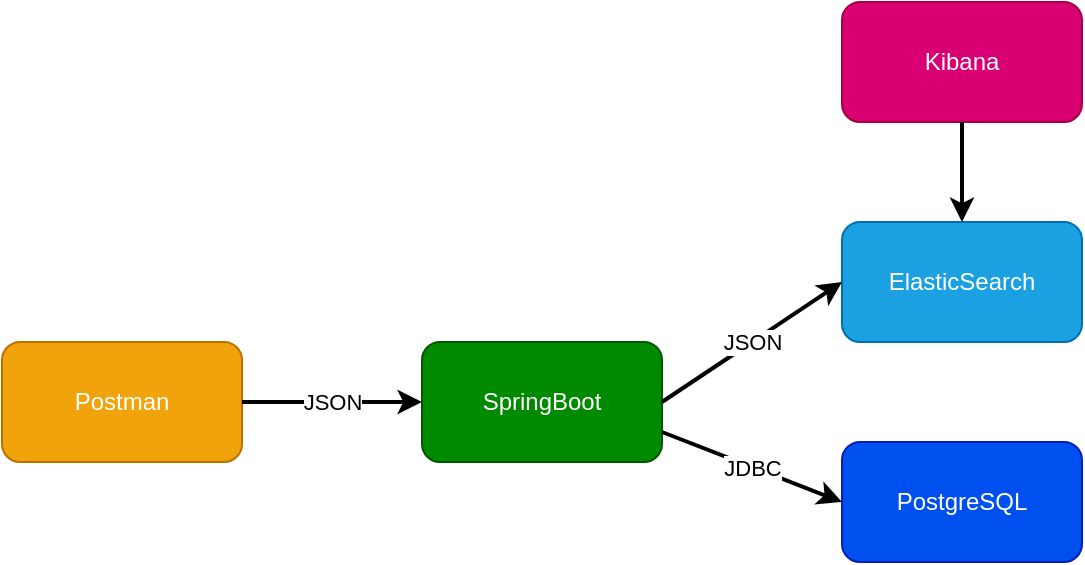 <mxfile version="14.1.8" type="device"><diagram id="KDsj4giDb3QBKiemJOdt" name="Page-1"><mxGraphModel dx="1106" dy="816" grid="1" gridSize="10" guides="1" tooltips="1" connect="1" arrows="1" fold="1" page="1" pageScale="1" pageWidth="827" pageHeight="1169" math="0" shadow="0"><root><mxCell id="0"/><mxCell id="1" parent="0"/><mxCell id="hrHduCQm2slJZ8BoF9OD-1" value="SpringBoot" style="rounded=1;whiteSpace=wrap;html=1;fillColor=#008a00;strokeColor=#005700;fontColor=#ffffff;" parent="1" vertex="1"><mxGeometry x="280" y="250" width="120" height="60" as="geometry"/></mxCell><mxCell id="hrHduCQm2slJZ8BoF9OD-2" value="PostgreSQL" style="rounded=1;whiteSpace=wrap;html=1;fillColor=#0050ef;strokeColor=#001DBC;fontColor=#ffffff;" parent="1" vertex="1"><mxGeometry x="490" y="300" width="120" height="60" as="geometry"/></mxCell><mxCell id="hrHduCQm2slJZ8BoF9OD-3" value="ElasticSearch" style="rounded=1;whiteSpace=wrap;html=1;fillColor=#1ba1e2;strokeColor=#006EAF;fontColor=#ffffff;" parent="1" vertex="1"><mxGeometry x="490" y="190" width="120" height="60" as="geometry"/></mxCell><mxCell id="hrHduCQm2slJZ8BoF9OD-4" value="Kibana" style="rounded=1;whiteSpace=wrap;html=1;fillColor=#d80073;strokeColor=#A50040;fontColor=#ffffff;" parent="1" vertex="1"><mxGeometry x="490" y="80" width="120" height="60" as="geometry"/></mxCell><mxCell id="hrHduCQm2slJZ8BoF9OD-5" value="" style="endArrow=classic;html=1;strokeWidth=2;entryX=0;entryY=0.5;entryDx=0;entryDy=0;exitX=1;exitY=0.5;exitDx=0;exitDy=0;" parent="1" source="hrHduCQm2slJZ8BoF9OD-1" target="hrHduCQm2slJZ8BoF9OD-3" edge="1"><mxGeometry width="50" height="50" relative="1" as="geometry"><mxPoint x="414" y="280" as="sourcePoint"/><mxPoint x="464" y="230" as="targetPoint"/></mxGeometry></mxCell><mxCell id="2ZxjjPaZetbwPVoH6yme-1" value="JSON" style="edgeLabel;html=1;align=center;verticalAlign=middle;resizable=0;points=[];" parent="hrHduCQm2slJZ8BoF9OD-5" vertex="1" connectable="0"><mxGeometry x="-0.003" relative="1" as="geometry"><mxPoint as="offset"/></mxGeometry></mxCell><mxCell id="2ZxjjPaZetbwPVoH6yme-2" value="" style="endArrow=classic;html=1;strokeWidth=2;entryX=0;entryY=0.5;entryDx=0;entryDy=0;exitX=1;exitY=0.75;exitDx=0;exitDy=0;" parent="1" source="hrHduCQm2slJZ8BoF9OD-1" target="hrHduCQm2slJZ8BoF9OD-2" edge="1"><mxGeometry width="50" height="50" relative="1" as="geometry"><mxPoint x="410" y="290.0" as="sourcePoint"/><mxPoint x="500" y="230.0" as="targetPoint"/></mxGeometry></mxCell><mxCell id="2ZxjjPaZetbwPVoH6yme-3" value="JDBC" style="edgeLabel;html=1;align=center;verticalAlign=middle;resizable=0;points=[];" parent="2ZxjjPaZetbwPVoH6yme-2" vertex="1" connectable="0"><mxGeometry x="-0.003" relative="1" as="geometry"><mxPoint as="offset"/></mxGeometry></mxCell><mxCell id="2ZxjjPaZetbwPVoH6yme-4" value="" style="endArrow=classic;html=1;strokeWidth=2;entryX=0.5;entryY=0;entryDx=0;entryDy=0;exitX=0.5;exitY=1;exitDx=0;exitDy=0;" parent="1" source="hrHduCQm2slJZ8BoF9OD-4" target="hrHduCQm2slJZ8BoF9OD-3" edge="1"><mxGeometry width="50" height="50" relative="1" as="geometry"><mxPoint x="470" y="150" as="sourcePoint"/><mxPoint x="420" y="130.0" as="targetPoint"/></mxGeometry></mxCell><mxCell id="2ZxjjPaZetbwPVoH6yme-6" value="Postman" style="rounded=1;whiteSpace=wrap;html=1;fillColor=#f0a30a;strokeColor=#BD7000;fontColor=#ffffff;" parent="1" vertex="1"><mxGeometry x="70" y="250" width="120" height="60" as="geometry"/></mxCell><mxCell id="2ZxjjPaZetbwPVoH6yme-7" value="" style="endArrow=classic;html=1;strokeWidth=2;entryX=0;entryY=0.5;entryDx=0;entryDy=0;exitX=1;exitY=0.5;exitDx=0;exitDy=0;" parent="1" source="2ZxjjPaZetbwPVoH6yme-6" target="hrHduCQm2slJZ8BoF9OD-1" edge="1"><mxGeometry width="50" height="50" relative="1" as="geometry"><mxPoint x="220" y="230.0" as="sourcePoint"/><mxPoint x="310" y="170.0" as="targetPoint"/></mxGeometry></mxCell><mxCell id="2ZxjjPaZetbwPVoH6yme-8" value="JSON" style="edgeLabel;html=1;align=center;verticalAlign=middle;resizable=0;points=[];" parent="2ZxjjPaZetbwPVoH6yme-7" vertex="1" connectable="0"><mxGeometry x="-0.003" relative="1" as="geometry"><mxPoint as="offset"/></mxGeometry></mxCell></root></mxGraphModel></diagram></mxfile>